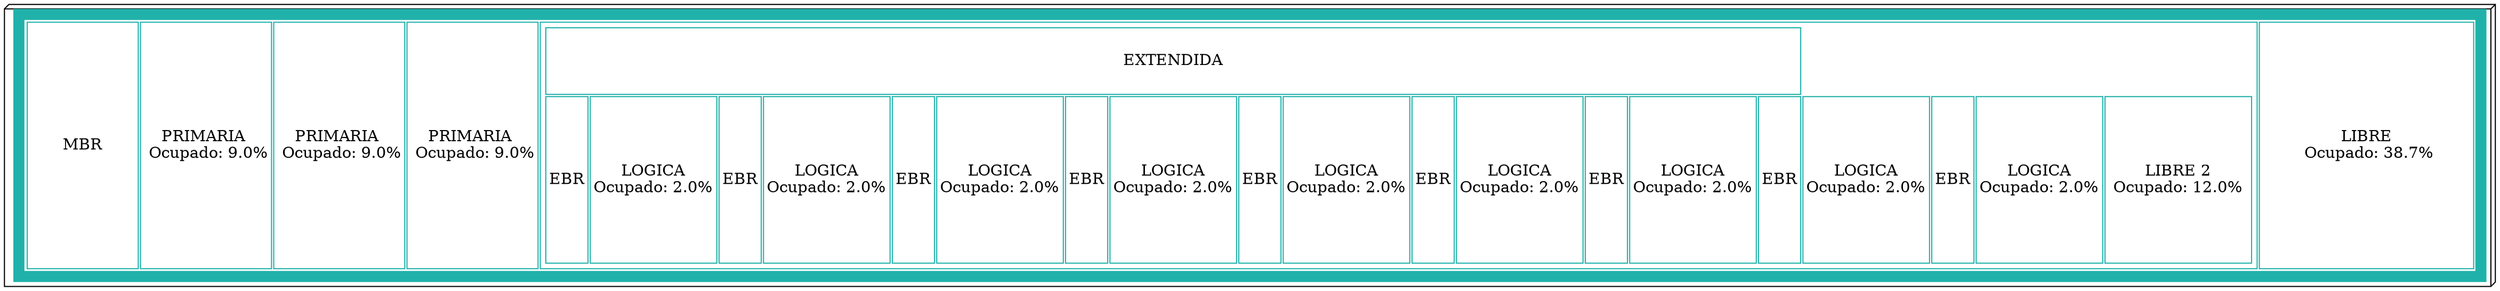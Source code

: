 digraph G{

repdisk[
shape=box3d
 label=<
<table border='10' cellborder='1' width='600' height="200" color='#20B2AA'>
<tr>
<td height='200' width='100'> MBR </td>
     <td height='200' width='45.0'>PRIMARIA <br/> Ocupado: 9.0%</td>
     <td height='200' width='45.0'>PRIMARIA <br/> Ocupado: 9.0%</td>
     <td height='200' width='45.0'>PRIMARIA <br/> Ocupado: 9.0%</td>
<td  height='200' width='33.0'>
     <table border='0'  height='200' WIDTH='33.0' cellborder='1'>
 <tr>  <td height='60' colspan='15'>EXTENDIDA</td>  </tr>
     <tr>
<td height='140'>EBR</td>
<td height='140'>LOGICA<br/>Ocupado: 2.0%</td>
<td height='140'>EBR</td>
<td height='140'>LOGICA<br/>Ocupado: 2.0%</td>
<td height='140'>EBR</td>
<td height='140'>LOGICA<br/>Ocupado: 2.0%</td>
<td height='140'>EBR</td>
<td height='140'>LOGICA<br/>Ocupado: 2.0%</td>
<td height='140'>EBR</td>
<td height='140'>LOGICA<br/>Ocupado: 2.0%</td>
<td height='140'>EBR</td>
<td height='140'>LOGICA<br/>Ocupado: 2.0%</td>
<td height='140'>EBR</td>
<td height='140'>LOGICA<br/>Ocupado: 2.0%</td>
<td height='140'>EBR</td>
<td height='140'>LOGICA<br/>Ocupado: 2.0%</td>
<td height='140'>EBR</td>
<td height='140'>LOGICA<br/>Ocupado: 2.0%</td>
 <td height='150'>LIBRE 2<br/> Ocupado: 12.0% </td>
</tr>
</table>
</td>
<td height='200' width='193.4'>LIBRE<br/> Ocupado: 38.7%</td>
</tr>
</table> 
>];

}